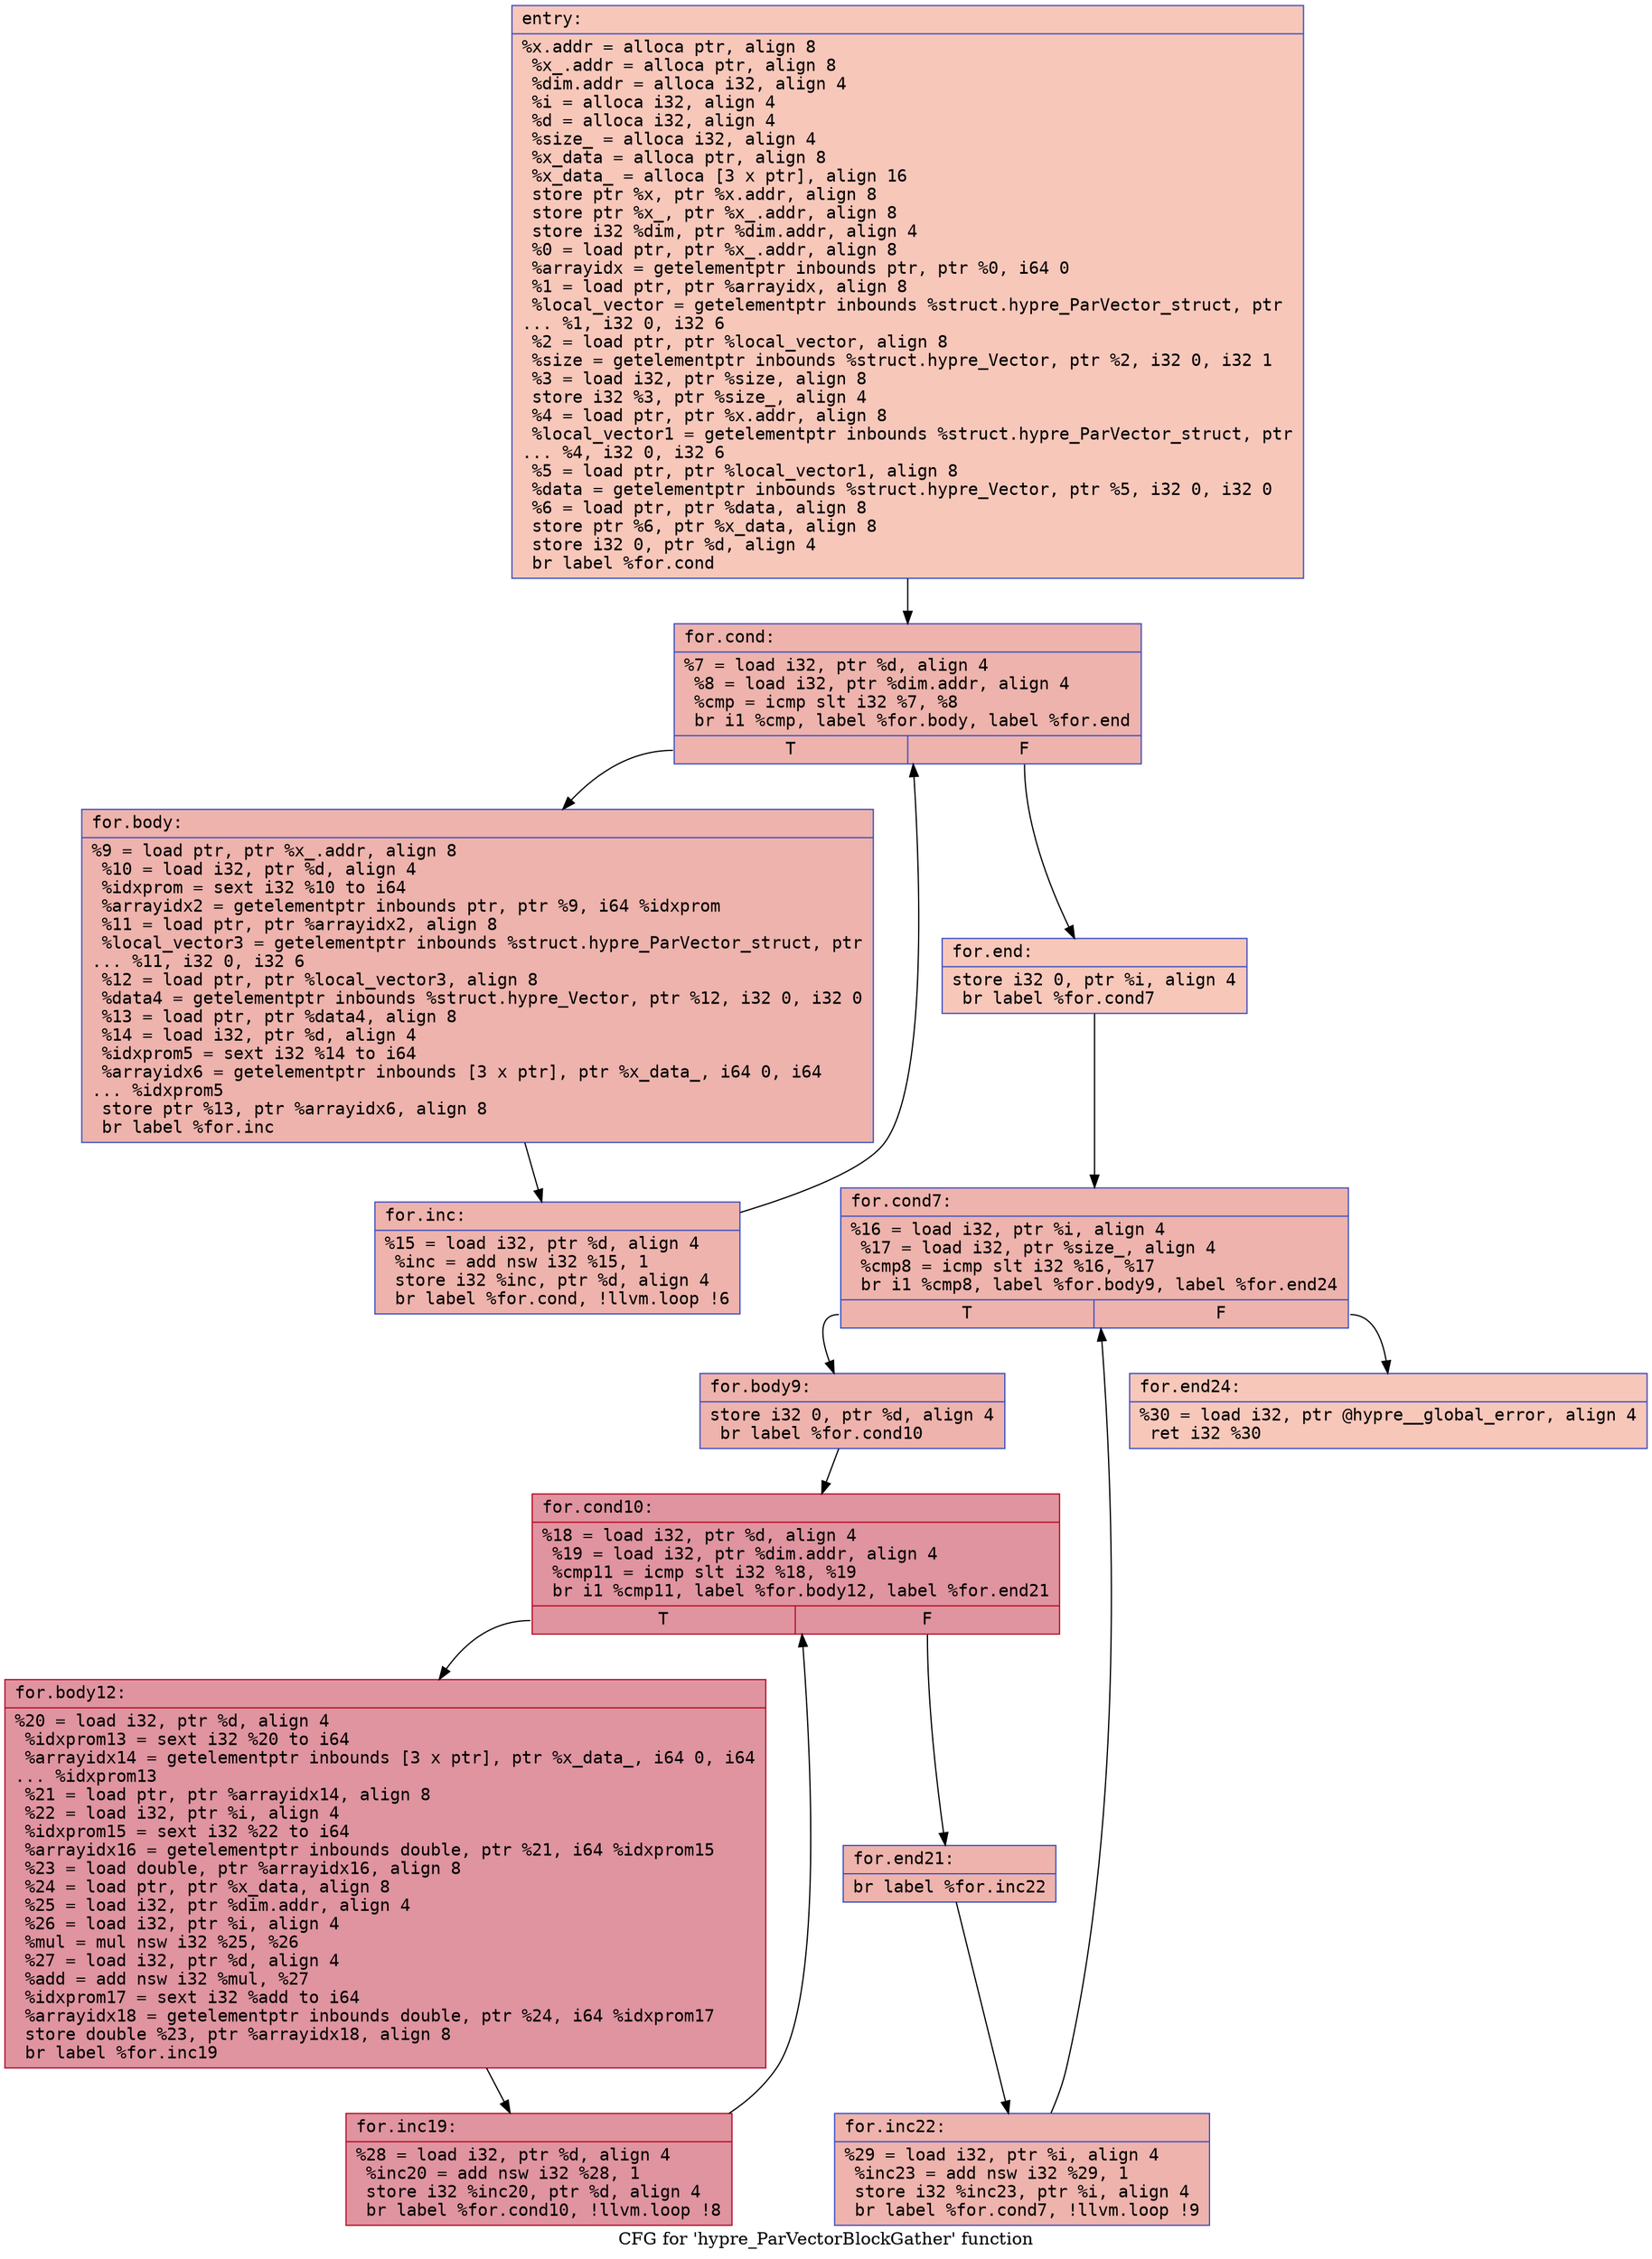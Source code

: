 digraph "CFG for 'hypre_ParVectorBlockGather' function" {
	label="CFG for 'hypre_ParVectorBlockGather' function";

	Node0x56058d727fd0 [shape=record,color="#3d50c3ff", style=filled, fillcolor="#ec7f6370" fontname="Courier",label="{entry:\l|  %x.addr = alloca ptr, align 8\l  %x_.addr = alloca ptr, align 8\l  %dim.addr = alloca i32, align 4\l  %i = alloca i32, align 4\l  %d = alloca i32, align 4\l  %size_ = alloca i32, align 4\l  %x_data = alloca ptr, align 8\l  %x_data_ = alloca [3 x ptr], align 16\l  store ptr %x, ptr %x.addr, align 8\l  store ptr %x_, ptr %x_.addr, align 8\l  store i32 %dim, ptr %dim.addr, align 4\l  %0 = load ptr, ptr %x_.addr, align 8\l  %arrayidx = getelementptr inbounds ptr, ptr %0, i64 0\l  %1 = load ptr, ptr %arrayidx, align 8\l  %local_vector = getelementptr inbounds %struct.hypre_ParVector_struct, ptr\l... %1, i32 0, i32 6\l  %2 = load ptr, ptr %local_vector, align 8\l  %size = getelementptr inbounds %struct.hypre_Vector, ptr %2, i32 0, i32 1\l  %3 = load i32, ptr %size, align 8\l  store i32 %3, ptr %size_, align 4\l  %4 = load ptr, ptr %x.addr, align 8\l  %local_vector1 = getelementptr inbounds %struct.hypre_ParVector_struct, ptr\l... %4, i32 0, i32 6\l  %5 = load ptr, ptr %local_vector1, align 8\l  %data = getelementptr inbounds %struct.hypre_Vector, ptr %5, i32 0, i32 0\l  %6 = load ptr, ptr %data, align 8\l  store ptr %6, ptr %x_data, align 8\l  store i32 0, ptr %d, align 4\l  br label %for.cond\l}"];
	Node0x56058d727fd0 -> Node0x56058d729220[tooltip="entry -> for.cond\nProbability 100.00%" ];
	Node0x56058d729220 [shape=record,color="#3d50c3ff", style=filled, fillcolor="#d6524470" fontname="Courier",label="{for.cond:\l|  %7 = load i32, ptr %d, align 4\l  %8 = load i32, ptr %dim.addr, align 4\l  %cmp = icmp slt i32 %7, %8\l  br i1 %cmp, label %for.body, label %for.end\l|{<s0>T|<s1>F}}"];
	Node0x56058d729220:s0 -> Node0x56058d7294c0[tooltip="for.cond -> for.body\nProbability 96.88%" ];
	Node0x56058d729220:s1 -> Node0x56058d729540[tooltip="for.cond -> for.end\nProbability 3.12%" ];
	Node0x56058d7294c0 [shape=record,color="#3d50c3ff", style=filled, fillcolor="#d6524470" fontname="Courier",label="{for.body:\l|  %9 = load ptr, ptr %x_.addr, align 8\l  %10 = load i32, ptr %d, align 4\l  %idxprom = sext i32 %10 to i64\l  %arrayidx2 = getelementptr inbounds ptr, ptr %9, i64 %idxprom\l  %11 = load ptr, ptr %arrayidx2, align 8\l  %local_vector3 = getelementptr inbounds %struct.hypre_ParVector_struct, ptr\l... %11, i32 0, i32 6\l  %12 = load ptr, ptr %local_vector3, align 8\l  %data4 = getelementptr inbounds %struct.hypre_Vector, ptr %12, i32 0, i32 0\l  %13 = load ptr, ptr %data4, align 8\l  %14 = load i32, ptr %d, align 4\l  %idxprom5 = sext i32 %14 to i64\l  %arrayidx6 = getelementptr inbounds [3 x ptr], ptr %x_data_, i64 0, i64\l... %idxprom5\l  store ptr %13, ptr %arrayidx6, align 8\l  br label %for.inc\l}"];
	Node0x56058d7294c0 -> Node0x56058d72a1e0[tooltip="for.body -> for.inc\nProbability 100.00%" ];
	Node0x56058d72a1e0 [shape=record,color="#3d50c3ff", style=filled, fillcolor="#d6524470" fontname="Courier",label="{for.inc:\l|  %15 = load i32, ptr %d, align 4\l  %inc = add nsw i32 %15, 1\l  store i32 %inc, ptr %d, align 4\l  br label %for.cond, !llvm.loop !6\l}"];
	Node0x56058d72a1e0 -> Node0x56058d729220[tooltip="for.inc -> for.cond\nProbability 100.00%" ];
	Node0x56058d729540 [shape=record,color="#3d50c3ff", style=filled, fillcolor="#ec7f6370" fontname="Courier",label="{for.end:\l|  store i32 0, ptr %i, align 4\l  br label %for.cond7\l}"];
	Node0x56058d729540 -> Node0x56058d72a6f0[tooltip="for.end -> for.cond7\nProbability 100.00%" ];
	Node0x56058d72a6f0 [shape=record,color="#3d50c3ff", style=filled, fillcolor="#d6524470" fontname="Courier",label="{for.cond7:\l|  %16 = load i32, ptr %i, align 4\l  %17 = load i32, ptr %size_, align 4\l  %cmp8 = icmp slt i32 %16, %17\l  br i1 %cmp8, label %for.body9, label %for.end24\l|{<s0>T|<s1>F}}"];
	Node0x56058d72a6f0:s0 -> Node0x56058d72a990[tooltip="for.cond7 -> for.body9\nProbability 96.88%" ];
	Node0x56058d72a6f0:s1 -> Node0x56058d72aa10[tooltip="for.cond7 -> for.end24\nProbability 3.12%" ];
	Node0x56058d72a990 [shape=record,color="#3d50c3ff", style=filled, fillcolor="#d6524470" fontname="Courier",label="{for.body9:\l|  store i32 0, ptr %d, align 4\l  br label %for.cond10\l}"];
	Node0x56058d72a990 -> Node0x56058d72abe0[tooltip="for.body9 -> for.cond10\nProbability 100.00%" ];
	Node0x56058d72abe0 [shape=record,color="#b70d28ff", style=filled, fillcolor="#b70d2870" fontname="Courier",label="{for.cond10:\l|  %18 = load i32, ptr %d, align 4\l  %19 = load i32, ptr %dim.addr, align 4\l  %cmp11 = icmp slt i32 %18, %19\l  br i1 %cmp11, label %for.body12, label %for.end21\l|{<s0>T|<s1>F}}"];
	Node0x56058d72abe0:s0 -> Node0x56058d72ae80[tooltip="for.cond10 -> for.body12\nProbability 96.88%" ];
	Node0x56058d72abe0:s1 -> Node0x56058d72af00[tooltip="for.cond10 -> for.end21\nProbability 3.12%" ];
	Node0x56058d72ae80 [shape=record,color="#b70d28ff", style=filled, fillcolor="#b70d2870" fontname="Courier",label="{for.body12:\l|  %20 = load i32, ptr %d, align 4\l  %idxprom13 = sext i32 %20 to i64\l  %arrayidx14 = getelementptr inbounds [3 x ptr], ptr %x_data_, i64 0, i64\l... %idxprom13\l  %21 = load ptr, ptr %arrayidx14, align 8\l  %22 = load i32, ptr %i, align 4\l  %idxprom15 = sext i32 %22 to i64\l  %arrayidx16 = getelementptr inbounds double, ptr %21, i64 %idxprom15\l  %23 = load double, ptr %arrayidx16, align 8\l  %24 = load ptr, ptr %x_data, align 8\l  %25 = load i32, ptr %dim.addr, align 4\l  %26 = load i32, ptr %i, align 4\l  %mul = mul nsw i32 %25, %26\l  %27 = load i32, ptr %d, align 4\l  %add = add nsw i32 %mul, %27\l  %idxprom17 = sext i32 %add to i64\l  %arrayidx18 = getelementptr inbounds double, ptr %24, i64 %idxprom17\l  store double %23, ptr %arrayidx18, align 8\l  br label %for.inc19\l}"];
	Node0x56058d72ae80 -> Node0x56058d72baa0[tooltip="for.body12 -> for.inc19\nProbability 100.00%" ];
	Node0x56058d72baa0 [shape=record,color="#b70d28ff", style=filled, fillcolor="#b70d2870" fontname="Courier",label="{for.inc19:\l|  %28 = load i32, ptr %d, align 4\l  %inc20 = add nsw i32 %28, 1\l  store i32 %inc20, ptr %d, align 4\l  br label %for.cond10, !llvm.loop !8\l}"];
	Node0x56058d72baa0 -> Node0x56058d72abe0[tooltip="for.inc19 -> for.cond10\nProbability 100.00%" ];
	Node0x56058d72af00 [shape=record,color="#3d50c3ff", style=filled, fillcolor="#d6524470" fontname="Courier",label="{for.end21:\l|  br label %for.inc22\l}"];
	Node0x56058d72af00 -> Node0x56058d72bf20[tooltip="for.end21 -> for.inc22\nProbability 100.00%" ];
	Node0x56058d72bf20 [shape=record,color="#3d50c3ff", style=filled, fillcolor="#d6524470" fontname="Courier",label="{for.inc22:\l|  %29 = load i32, ptr %i, align 4\l  %inc23 = add nsw i32 %29, 1\l  store i32 %inc23, ptr %i, align 4\l  br label %for.cond7, !llvm.loop !9\l}"];
	Node0x56058d72bf20 -> Node0x56058d72a6f0[tooltip="for.inc22 -> for.cond7\nProbability 100.00%" ];
	Node0x56058d72aa10 [shape=record,color="#3d50c3ff", style=filled, fillcolor="#ec7f6370" fontname="Courier",label="{for.end24:\l|  %30 = load i32, ptr @hypre__global_error, align 4\l  ret i32 %30\l}"];
}
